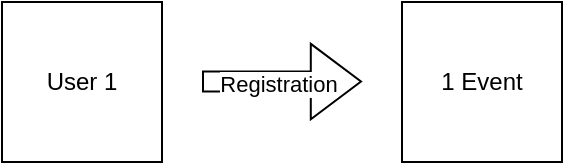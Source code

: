 <mxfile version="26.1.0">
  <diagram name="Página-1" id="YnqjhsXuRA6Esa4ScSgD">
    <mxGraphModel dx="724" dy="384" grid="1" gridSize="10" guides="1" tooltips="1" connect="1" arrows="1" fold="1" page="1" pageScale="1" pageWidth="827" pageHeight="1169" math="0" shadow="0">
      <root>
        <mxCell id="0" />
        <mxCell id="1" parent="0" />
        <mxCell id="t81BPQGYyjbn3K862mOT-1" value="User 1" style="whiteSpace=wrap;html=1;aspect=fixed;" vertex="1" parent="1">
          <mxGeometry x="100" y="190" width="80" height="80" as="geometry" />
        </mxCell>
        <mxCell id="t81BPQGYyjbn3K862mOT-2" value="" style="shape=flexArrow;endArrow=classic;html=1;rounded=0;endWidth=26.667;endSize=8.033;" edge="1" parent="1">
          <mxGeometry width="50" height="50" relative="1" as="geometry">
            <mxPoint x="200" y="229.76" as="sourcePoint" />
            <mxPoint x="280" y="229.76" as="targetPoint" />
          </mxGeometry>
        </mxCell>
        <mxCell id="t81BPQGYyjbn3K862mOT-4" value="Registration" style="edgeLabel;html=1;align=center;verticalAlign=middle;resizable=0;points=[];" vertex="1" connectable="0" parent="t81BPQGYyjbn3K862mOT-2">
          <mxGeometry x="-0.055" y="-1" relative="1" as="geometry">
            <mxPoint as="offset" />
          </mxGeometry>
        </mxCell>
        <mxCell id="t81BPQGYyjbn3K862mOT-3" value="1 Event" style="whiteSpace=wrap;html=1;aspect=fixed;" vertex="1" parent="1">
          <mxGeometry x="300" y="190" width="80" height="80" as="geometry" />
        </mxCell>
      </root>
    </mxGraphModel>
  </diagram>
</mxfile>
